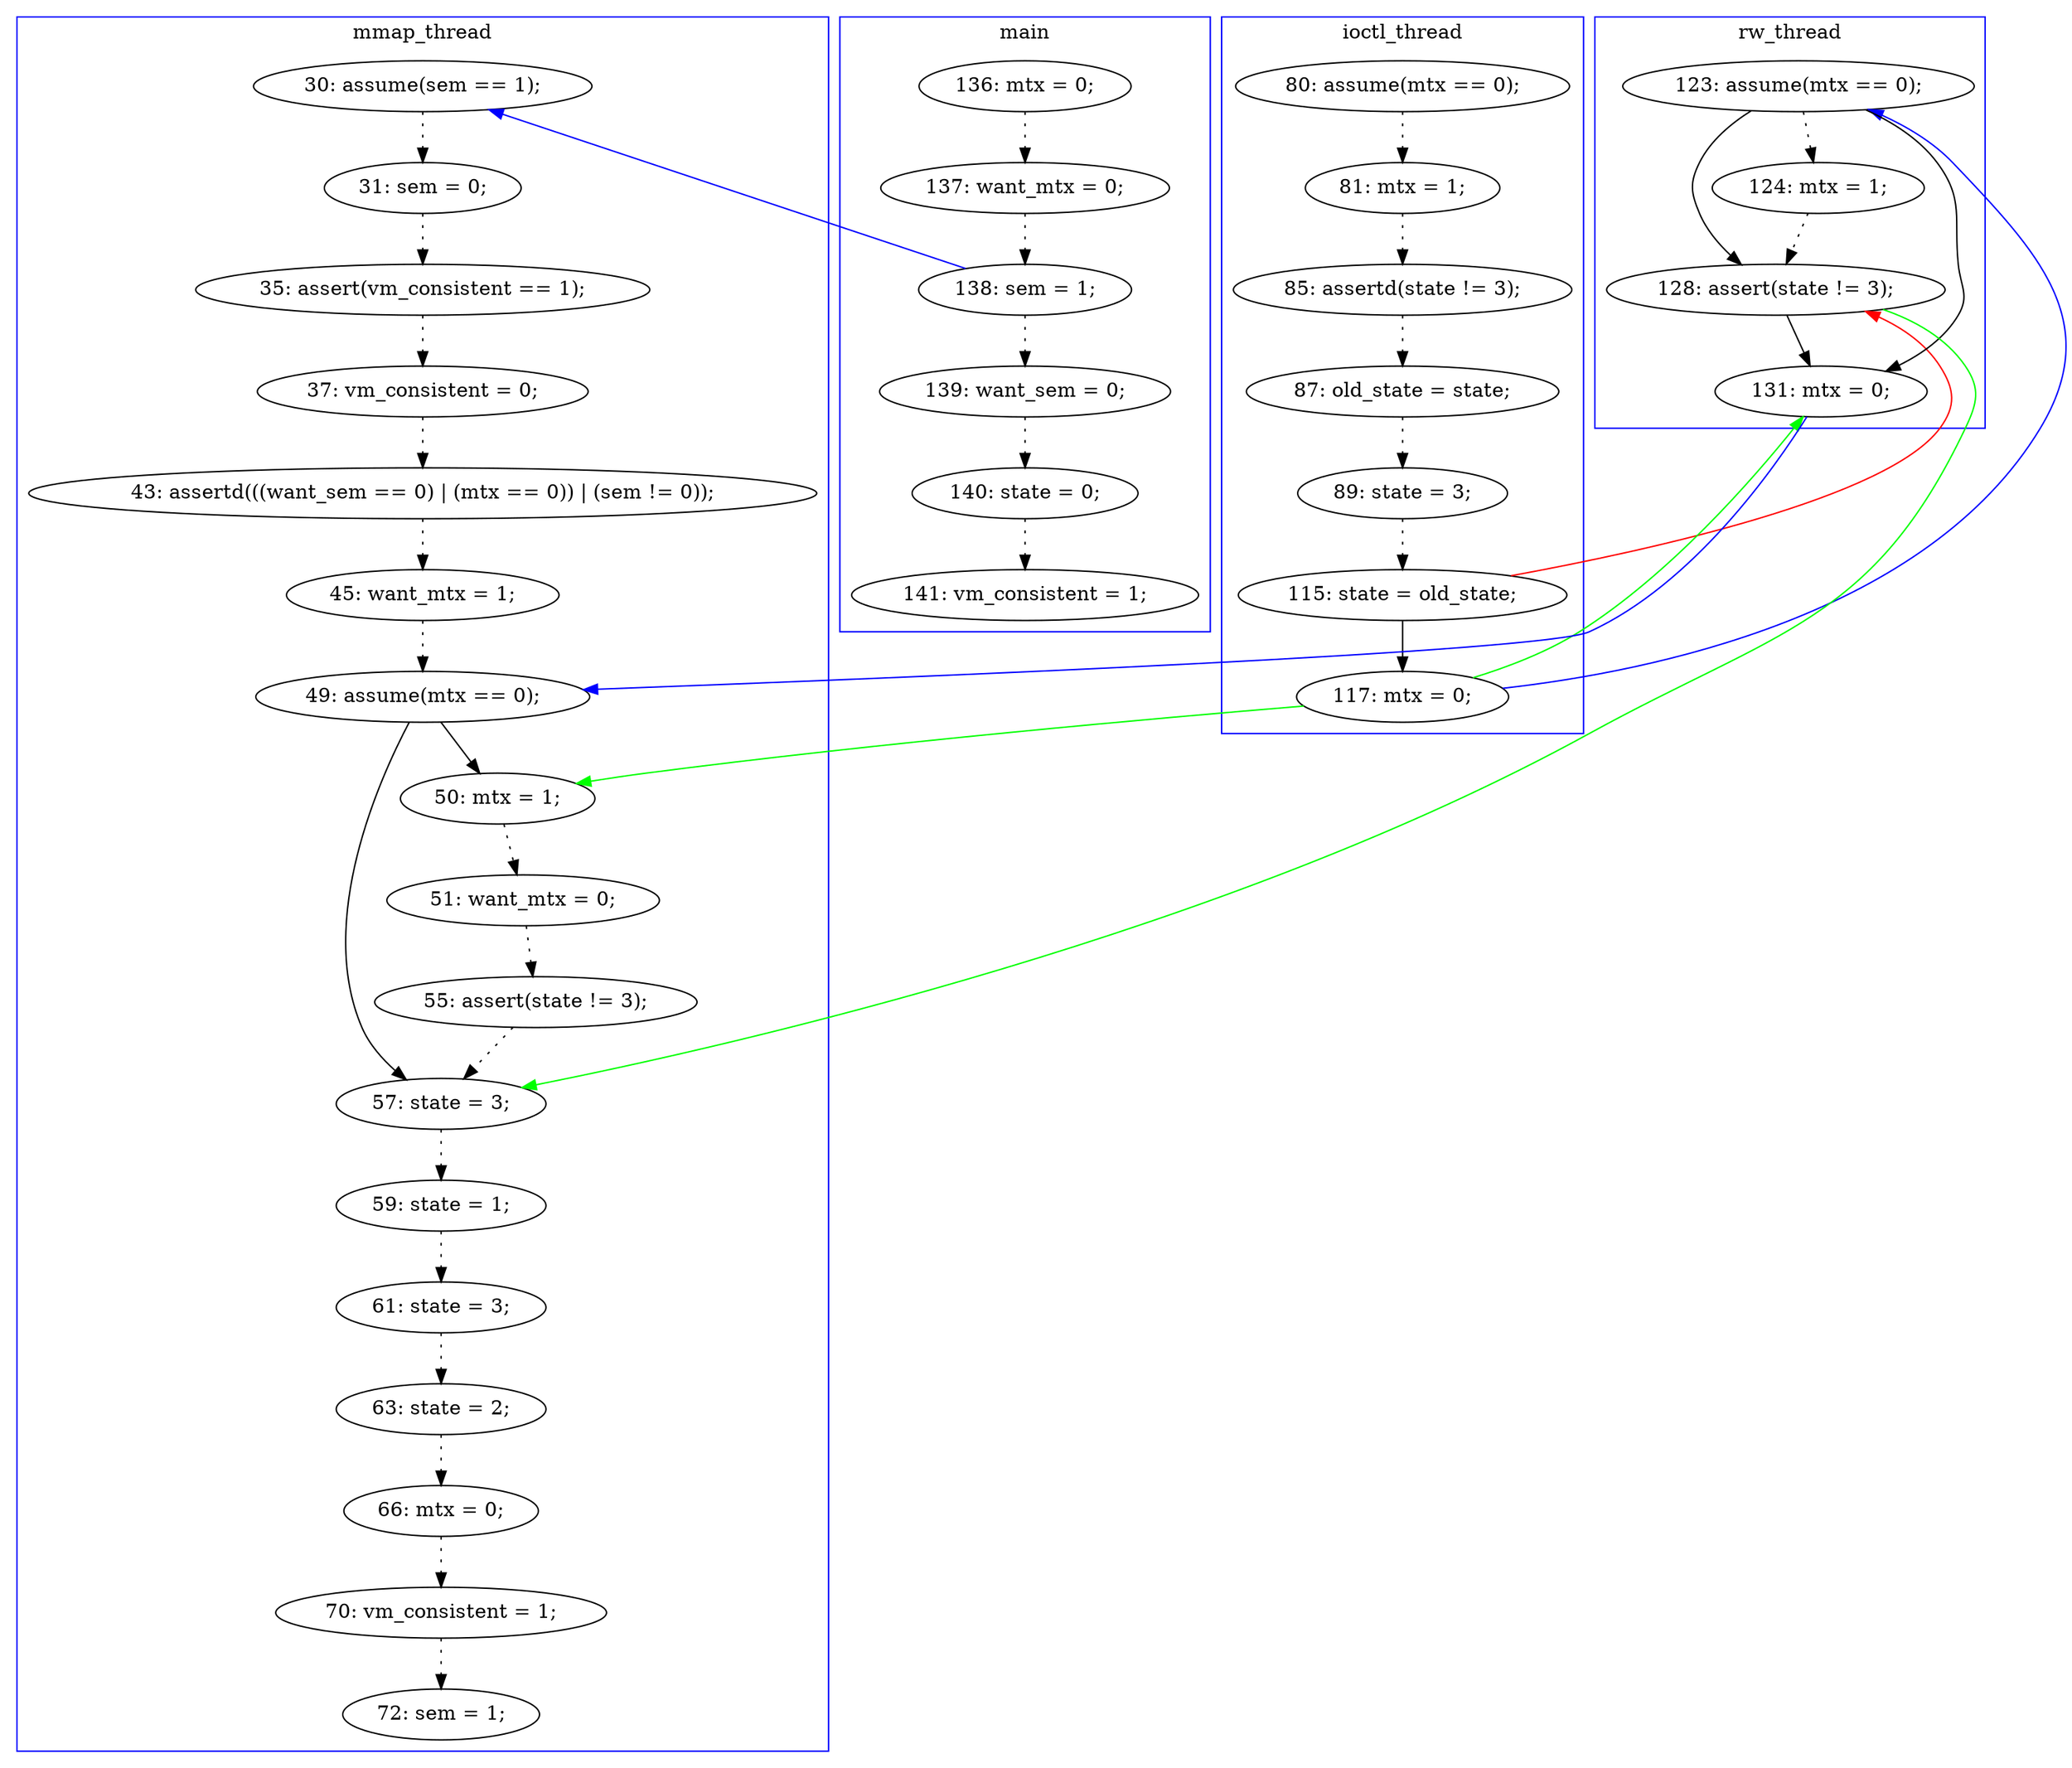 digraph ProofObject {
	46 -> 47 [style = dotted, color = black]
	37 -> 38 [style = dotted, color = black]
	20 -> 23 [style = dotted, color = black]
	26 -> 28 [color = Black]
	21 -> 26 [style = dotted, color = black]
	18 -> 21 [style = dotted, color = black]
	28 -> 34 [color = Green, constraint = false]
	29 -> 31 [color = Black]
	23 -> 24 [style = dotted, color = black]
	14 -> 15 [style = dotted, color = black]
	33 -> 37 [color = Black]
	4 -> 16 [color = Blue, constraint = false]
	17 -> 20 [style = dotted, color = black]
	31 -> 32 [color = Black]
	2 -> 3 [style = dotted, color = black]
	30 -> 31 [style = dotted, color = black]
	28 -> 32 [color = Green, constraint = false]
	35 -> 36 [style = dotted, color = black]
	29 -> 32 [color = Black]
	34 -> 35 [style = dotted, color = black]
	6 -> 7 [style = dotted, color = black]
	38 -> 39 [style = dotted, color = black]
	29 -> 30 [style = dotted, color = black]
	36 -> 37 [style = dotted, color = black]
	41 -> 46 [style = dotted, color = black]
	16 -> 17 [style = dotted, color = black]
	5 -> 6 [style = dotted, color = black]
	28 -> 29 [color = Blue, constraint = false]
	39 -> 40 [style = dotted, color = black]
	15 -> 18 [style = dotted, color = black]
	13 -> 14 [style = dotted, color = black]
	26 -> 31 [color = Red, constraint = false]
	32 -> 33 [color = Blue, constraint = false]
	40 -> 41 [style = dotted, color = black]
	33 -> 34 [color = Black]
	24 -> 25 [style = dotted, color = black]
	31 -> 37 [color = Green, constraint = false]
	25 -> 33 [style = dotted, color = black]
	4 -> 5 [style = dotted, color = black]
	3 -> 4 [style = dotted, color = black]
	subgraph cluster0 {
		label = main
		color = blue
		3  [label = "137: want_mtx = 0;"]
		5  [label = "139: want_sem = 0;"]
		7  [label = "141: vm_consistent = 1;"]
		2  [label = "136: mtx = 0;"]
		4  [label = "138: sem = 1;"]
		6  [label = "140: state = 0;"]
	}
	subgraph cluster2 {
		label = ioctl_thread
		color = blue
		14  [label = "81: mtx = 1;"]
		13  [label = "80: assume(mtx == 0);"]
		18  [label = "87: old_state = state;"]
		15  [label = "85: assertd(state != 3);"]
		28  [label = "117: mtx = 0;"]
		21  [label = "89: state = 3;"]
		26  [label = "115: state = old_state;"]
	}
	subgraph cluster3 {
		label = rw_thread
		color = blue
		32  [label = "131: mtx = 0;"]
		31  [label = "128: assert(state != 3);"]
		30  [label = "124: mtx = 1;"]
		29  [label = "123: assume(mtx == 0);"]
	}
	subgraph cluster1 {
		label = mmap_thread
		color = blue
		39  [label = "61: state = 3;"]
		47  [label = "72: sem = 1;"]
		34  [label = "50: mtx = 1;"]
		37  [label = "57: state = 3;"]
		25  [label = "45: want_mtx = 1;"]
		33  [label = "49: assume(mtx == 0);"]
		24  [label = "43: assertd(((want_sem == 0) | (mtx == 0)) | (sem != 0));"]
		20  [label = "35: assert(vm_consistent == 1);"]
		23  [label = "37: vm_consistent = 0;"]
		16  [label = "30: assume(sem == 1);"]
		40  [label = "63: state = 2;"]
		41  [label = "66: mtx = 0;"]
		35  [label = "51: want_mtx = 0;"]
		38  [label = "59: state = 1;"]
		36  [label = "55: assert(state != 3);"]
		46  [label = "70: vm_consistent = 1;"]
		17  [label = "31: sem = 0;"]
	}
}